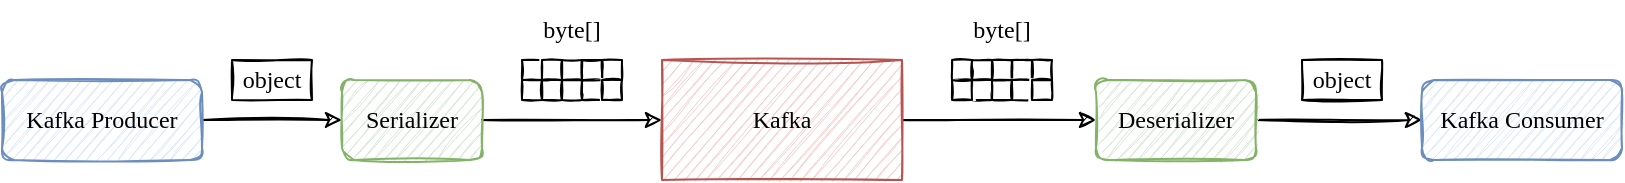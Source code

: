<mxfile version="18.0.1" type="device"><diagram id="iMFg26n5RMapvzm60WJO" name="第 1 页"><mxGraphModel dx="1185" dy="581" grid="1" gridSize="10" guides="1" tooltips="1" connect="1" arrows="1" fold="1" page="1" pageScale="1" pageWidth="827" pageHeight="1169" math="0" shadow="0"><root><mxCell id="0"/><mxCell id="1" parent="0"/><mxCell id="HUzeQ6JzZIKSpyC_Yeha-3" value="" style="rounded=0;whiteSpace=wrap;html=1;sketch=1;fontFamily=Comic Sans MS;" vertex="1" parent="1"><mxGeometry x="340" y="590" width="10" height="10" as="geometry"/></mxCell><mxCell id="HUzeQ6JzZIKSpyC_Yeha-4" value="" style="rounded=0;whiteSpace=wrap;html=1;sketch=1;fontFamily=Comic Sans MS;" vertex="1" parent="1"><mxGeometry x="320" y="590" width="10" height="10" as="geometry"/></mxCell><mxCell id="HUzeQ6JzZIKSpyC_Yeha-5" value="" style="rounded=0;whiteSpace=wrap;html=1;sketch=1;fontFamily=Comic Sans MS;" vertex="1" parent="1"><mxGeometry x="330" y="590" width="10" height="10" as="geometry"/></mxCell><mxCell id="HUzeQ6JzZIKSpyC_Yeha-6" value="" style="rounded=0;whiteSpace=wrap;html=1;sketch=1;fontFamily=Comic Sans MS;" vertex="1" parent="1"><mxGeometry x="330" y="600" width="10" height="10" as="geometry"/></mxCell><mxCell id="HUzeQ6JzZIKSpyC_Yeha-7" value="" style="rounded=0;whiteSpace=wrap;html=1;sketch=1;fontFamily=Comic Sans MS;" vertex="1" parent="1"><mxGeometry x="350" y="590" width="10" height="10" as="geometry"/></mxCell><mxCell id="HUzeQ6JzZIKSpyC_Yeha-8" value="" style="rounded=0;whiteSpace=wrap;html=1;sketch=1;fontFamily=Comic Sans MS;" vertex="1" parent="1"><mxGeometry x="320" y="600" width="10" height="10" as="geometry"/></mxCell><mxCell id="HUzeQ6JzZIKSpyC_Yeha-9" value="" style="rounded=0;whiteSpace=wrap;html=1;sketch=1;fontFamily=Comic Sans MS;" vertex="1" parent="1"><mxGeometry x="340" y="600" width="10" height="10" as="geometry"/></mxCell><mxCell id="HUzeQ6JzZIKSpyC_Yeha-10" value="" style="rounded=0;whiteSpace=wrap;html=1;sketch=1;fontFamily=Comic Sans MS;" vertex="1" parent="1"><mxGeometry x="350" y="600" width="10" height="10" as="geometry"/></mxCell><mxCell id="HUzeQ6JzZIKSpyC_Yeha-12" value="" style="rounded=0;whiteSpace=wrap;html=1;sketch=1;fontFamily=Comic Sans MS;" vertex="1" parent="1"><mxGeometry x="360" y="590" width="10" height="10" as="geometry"/></mxCell><mxCell id="HUzeQ6JzZIKSpyC_Yeha-16" value="" style="rounded=0;whiteSpace=wrap;html=1;sketch=1;fontFamily=Comic Sans MS;" vertex="1" parent="1"><mxGeometry x="360" y="600" width="10" height="10" as="geometry"/></mxCell><mxCell id="HUzeQ6JzZIKSpyC_Yeha-45" value="" style="edgeStyle=orthogonalEdgeStyle;rounded=0;orthogonalLoop=1;jettySize=auto;html=1;fontFamily=Comic Sans MS;sketch=1;" edge="1" parent="1" source="HUzeQ6JzZIKSpyC_Yeha-43" target="HUzeQ6JzZIKSpyC_Yeha-44"><mxGeometry relative="1" as="geometry"/></mxCell><mxCell id="HUzeQ6JzZIKSpyC_Yeha-43" value="Kafka Producer" style="rounded=1;whiteSpace=wrap;html=1;sketch=1;fontFamily=Comic Sans MS;fillColor=#dae8fc;strokeColor=#6c8ebf;" vertex="1" parent="1"><mxGeometry x="60" y="600" width="100" height="40" as="geometry"/></mxCell><mxCell id="HUzeQ6JzZIKSpyC_Yeha-48" value="" style="edgeStyle=orthogonalEdgeStyle;rounded=0;sketch=1;orthogonalLoop=1;jettySize=auto;html=1;fontFamily=Comic Sans MS;" edge="1" parent="1" source="HUzeQ6JzZIKSpyC_Yeha-44" target="HUzeQ6JzZIKSpyC_Yeha-47"><mxGeometry relative="1" as="geometry"/></mxCell><mxCell id="HUzeQ6JzZIKSpyC_Yeha-44" value="Serializer" style="rounded=1;whiteSpace=wrap;html=1;sketch=1;fontFamily=Comic Sans MS;fillColor=#d5e8d4;strokeColor=#82b366;" vertex="1" parent="1"><mxGeometry x="230" y="600" width="70" height="40" as="geometry"/></mxCell><mxCell id="HUzeQ6JzZIKSpyC_Yeha-46" value="object" style="rounded=0;whiteSpace=wrap;html=1;sketch=1;fontFamily=Comic Sans MS;" vertex="1" parent="1"><mxGeometry x="175" y="590" width="40" height="20" as="geometry"/></mxCell><mxCell id="HUzeQ6JzZIKSpyC_Yeha-63" style="edgeStyle=orthogonalEdgeStyle;rounded=0;sketch=1;orthogonalLoop=1;jettySize=auto;html=1;exitX=1;exitY=0.5;exitDx=0;exitDy=0;entryX=0;entryY=0.5;entryDx=0;entryDy=0;fontFamily=Comic Sans MS;" edge="1" parent="1" source="HUzeQ6JzZIKSpyC_Yeha-47" target="HUzeQ6JzZIKSpyC_Yeha-50"><mxGeometry relative="1" as="geometry"/></mxCell><mxCell id="HUzeQ6JzZIKSpyC_Yeha-47" value="Kafka" style="rounded=0;whiteSpace=wrap;html=1;sketch=1;fontFamily=Comic Sans MS;fillColor=#f8cecc;strokeColor=#b85450;" vertex="1" parent="1"><mxGeometry x="390" y="590" width="120" height="60" as="geometry"/></mxCell><mxCell id="HUzeQ6JzZIKSpyC_Yeha-49" value="byte[]" style="text;html=1;strokeColor=none;fillColor=none;align=center;verticalAlign=middle;whiteSpace=wrap;rounded=0;sketch=1;fontFamily=Comic Sans MS;" vertex="1" parent="1"><mxGeometry x="315" y="560" width="60" height="30" as="geometry"/></mxCell><mxCell id="HUzeQ6JzZIKSpyC_Yeha-67" style="edgeStyle=orthogonalEdgeStyle;rounded=0;sketch=1;orthogonalLoop=1;jettySize=auto;html=1;exitX=1;exitY=0.5;exitDx=0;exitDy=0;entryX=0;entryY=0.5;entryDx=0;entryDy=0;fontFamily=Comic Sans MS;" edge="1" parent="1" source="HUzeQ6JzZIKSpyC_Yeha-50" target="HUzeQ6JzZIKSpyC_Yeha-64"><mxGeometry relative="1" as="geometry"/></mxCell><mxCell id="HUzeQ6JzZIKSpyC_Yeha-50" value="Deserializer" style="rounded=1;whiteSpace=wrap;html=1;sketch=1;fontFamily=Comic Sans MS;fillColor=#d5e8d4;strokeColor=#82b366;" vertex="1" parent="1"><mxGeometry x="607" y="600" width="80" height="40" as="geometry"/></mxCell><mxCell id="HUzeQ6JzZIKSpyC_Yeha-51" value="" style="rounded=0;whiteSpace=wrap;html=1;sketch=1;fontFamily=Comic Sans MS;" vertex="1" parent="1"><mxGeometry x="555" y="590" width="10" height="10" as="geometry"/></mxCell><mxCell id="HUzeQ6JzZIKSpyC_Yeha-52" value="" style="rounded=0;whiteSpace=wrap;html=1;sketch=1;fontFamily=Comic Sans MS;" vertex="1" parent="1"><mxGeometry x="535" y="590" width="10" height="10" as="geometry"/></mxCell><mxCell id="HUzeQ6JzZIKSpyC_Yeha-53" value="" style="rounded=0;whiteSpace=wrap;html=1;sketch=1;fontFamily=Comic Sans MS;" vertex="1" parent="1"><mxGeometry x="545" y="590" width="10" height="10" as="geometry"/></mxCell><mxCell id="HUzeQ6JzZIKSpyC_Yeha-54" value="" style="rounded=0;whiteSpace=wrap;html=1;sketch=1;fontFamily=Comic Sans MS;" vertex="1" parent="1"><mxGeometry x="545" y="600" width="10" height="10" as="geometry"/></mxCell><mxCell id="HUzeQ6JzZIKSpyC_Yeha-55" value="" style="rounded=0;whiteSpace=wrap;html=1;sketch=1;fontFamily=Comic Sans MS;" vertex="1" parent="1"><mxGeometry x="565" y="590" width="10" height="10" as="geometry"/></mxCell><mxCell id="HUzeQ6JzZIKSpyC_Yeha-56" value="" style="rounded=0;whiteSpace=wrap;html=1;sketch=1;fontFamily=Comic Sans MS;" vertex="1" parent="1"><mxGeometry x="535" y="600" width="10" height="10" as="geometry"/></mxCell><mxCell id="HUzeQ6JzZIKSpyC_Yeha-57" value="" style="rounded=0;whiteSpace=wrap;html=1;sketch=1;fontFamily=Comic Sans MS;" vertex="1" parent="1"><mxGeometry x="555" y="600" width="10" height="10" as="geometry"/></mxCell><mxCell id="HUzeQ6JzZIKSpyC_Yeha-58" value="" style="rounded=0;whiteSpace=wrap;html=1;sketch=1;fontFamily=Comic Sans MS;" vertex="1" parent="1"><mxGeometry x="565" y="600" width="10" height="10" as="geometry"/></mxCell><mxCell id="HUzeQ6JzZIKSpyC_Yeha-59" value="" style="rounded=0;whiteSpace=wrap;html=1;sketch=1;fontFamily=Comic Sans MS;" vertex="1" parent="1"><mxGeometry x="575" y="590" width="10" height="10" as="geometry"/></mxCell><mxCell id="HUzeQ6JzZIKSpyC_Yeha-60" value="" style="rounded=0;whiteSpace=wrap;html=1;sketch=1;fontFamily=Comic Sans MS;" vertex="1" parent="1"><mxGeometry x="575" y="600" width="10" height="10" as="geometry"/></mxCell><mxCell id="HUzeQ6JzZIKSpyC_Yeha-61" value="byte[]" style="text;html=1;strokeColor=none;fillColor=none;align=center;verticalAlign=middle;whiteSpace=wrap;rounded=0;sketch=1;fontFamily=Comic Sans MS;" vertex="1" parent="1"><mxGeometry x="530" y="560" width="60" height="30" as="geometry"/></mxCell><mxCell id="HUzeQ6JzZIKSpyC_Yeha-64" value="Kafka Consumer" style="rounded=1;whiteSpace=wrap;html=1;sketch=1;fontFamily=Comic Sans MS;fillColor=#dae8fc;strokeColor=#6c8ebf;" vertex="1" parent="1"><mxGeometry x="770" y="600" width="100" height="40" as="geometry"/></mxCell><mxCell id="HUzeQ6JzZIKSpyC_Yeha-65" value="object" style="rounded=0;whiteSpace=wrap;html=1;sketch=1;fontFamily=Comic Sans MS;" vertex="1" parent="1"><mxGeometry x="710" y="590" width="40" height="20" as="geometry"/></mxCell></root></mxGraphModel></diagram></mxfile>